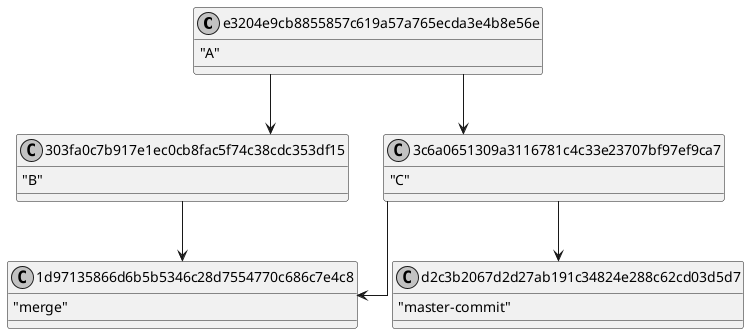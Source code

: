 @startuml
skinparam linetype ortho
skinparam monochrome true
"e3204e9cb8855857c619a57a765ecda3e4b8e56e" : "A"
"303fa0c7b917e1ec0cb8fac5f74c38cdc353df15" : "B"
"e3204e9cb8855857c619a57a765ecda3e4b8e56e" --> "303fa0c7b917e1ec0cb8fac5f74c38cdc353df15"
"3c6a0651309a3116781c4c33e23707bf97ef9ca7" : "C"
"e3204e9cb8855857c619a57a765ecda3e4b8e56e" --> "3c6a0651309a3116781c4c33e23707bf97ef9ca7"
"1d97135866d6b5b5346c28d7554770c686c7e4c8" : "merge"
"303fa0c7b917e1ec0cb8fac5f74c38cdc353df15" --> "1d97135866d6b5b5346c28d7554770c686c7e4c8"
"3c6a0651309a3116781c4c33e23707bf97ef9ca7" --> "1d97135866d6b5b5346c28d7554770c686c7e4c8"
"d2c3b2067d2d27ab191c34824e288c62cd03d5d7" : "master-commit"
"3c6a0651309a3116781c4c33e23707bf97ef9ca7" --> "d2c3b2067d2d27ab191c34824e288c62cd03d5d7"
@enduml
